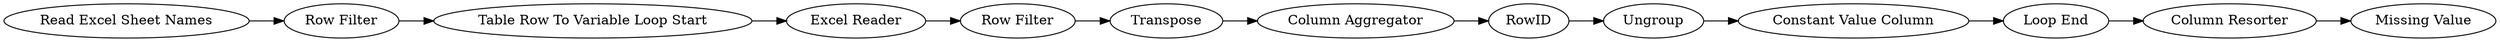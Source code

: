 digraph {
	11 -> 10
	7 -> 8
	4 -> 5
	12 -> 6
	8 -> 9
	9 -> 11
	13 -> 14
	6 -> 13
	5 -> 1
	1 -> 7
	10 -> 12
	2 -> 4
	5 [label="Table Row To Variable Loop Start"]
	14 [label="Missing Value"]
	13 [label="Column Resorter"]
	1 [label="Excel Reader"]
	7 [label="Row Filter"]
	9 [label="Column Aggregator"]
	11 [label=RowID]
	4 [label="Row Filter"]
	6 [label="Loop End"]
	8 [label=Transpose]
	12 [label="Constant Value Column"]
	2 [label="Read Excel Sheet Names"]
	10 [label=Ungroup]
	rankdir=LR
}
